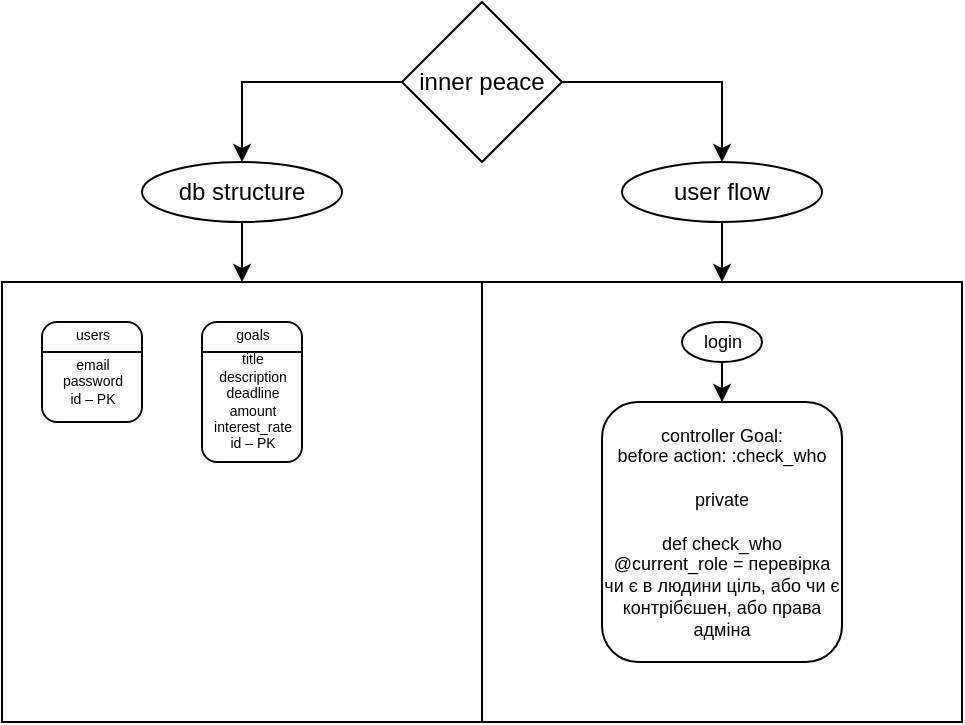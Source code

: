 <mxfile version="20.2.2" type="github">
  <diagram id="l12WZxI9vdgt3lipovmv" name="Page-1">
    <mxGraphModel dx="702" dy="475" grid="1" gridSize="10" guides="1" tooltips="1" connect="1" arrows="1" fold="1" page="1" pageScale="1" pageWidth="827" pageHeight="1169" math="0" shadow="0">
      <root>
        <mxCell id="0" />
        <mxCell id="1" parent="0" />
        <mxCell id="IOIMIJRpnjaaPmZjS5Qh-2" style="edgeStyle=orthogonalEdgeStyle;rounded=0;orthogonalLoop=1;jettySize=auto;html=1;" edge="1" parent="1" source="IOIMIJRpnjaaPmZjS5Qh-1">
          <mxGeometry relative="1" as="geometry">
            <mxPoint x="520" y="250" as="targetPoint" />
            <Array as="points">
              <mxPoint x="520" y="210" />
              <mxPoint x="520" y="240" />
            </Array>
          </mxGeometry>
        </mxCell>
        <mxCell id="IOIMIJRpnjaaPmZjS5Qh-1" value="inner peace" style="rhombus;whiteSpace=wrap;html=1;" vertex="1" parent="1">
          <mxGeometry x="360" y="170" width="80" height="80" as="geometry" />
        </mxCell>
        <mxCell id="IOIMIJRpnjaaPmZjS5Qh-3" style="edgeStyle=orthogonalEdgeStyle;rounded=0;orthogonalLoop=1;jettySize=auto;html=1;" edge="1" parent="1">
          <mxGeometry relative="1" as="geometry">
            <mxPoint x="280" y="250" as="targetPoint" />
            <mxPoint x="360" y="210" as="sourcePoint" />
            <Array as="points">
              <mxPoint x="280" y="210" />
            </Array>
          </mxGeometry>
        </mxCell>
        <mxCell id="IOIMIJRpnjaaPmZjS5Qh-20" style="edgeStyle=orthogonalEdgeStyle;rounded=0;orthogonalLoop=1;jettySize=auto;html=1;entryX=0.5;entryY=0;entryDx=0;entryDy=0;fontSize=7;" edge="1" parent="1" source="IOIMIJRpnjaaPmZjS5Qh-4" target="IOIMIJRpnjaaPmZjS5Qh-6">
          <mxGeometry relative="1" as="geometry" />
        </mxCell>
        <mxCell id="IOIMIJRpnjaaPmZjS5Qh-4" value="db structure" style="ellipse;whiteSpace=wrap;html=1;" vertex="1" parent="1">
          <mxGeometry x="230" y="250" width="100" height="30" as="geometry" />
        </mxCell>
        <mxCell id="IOIMIJRpnjaaPmZjS5Qh-8" style="edgeStyle=orthogonalEdgeStyle;rounded=0;orthogonalLoop=1;jettySize=auto;html=1;" edge="1" parent="1" source="IOIMIJRpnjaaPmZjS5Qh-5" target="IOIMIJRpnjaaPmZjS5Qh-7">
          <mxGeometry relative="1" as="geometry" />
        </mxCell>
        <mxCell id="IOIMIJRpnjaaPmZjS5Qh-5" value="user flow" style="ellipse;whiteSpace=wrap;html=1;" vertex="1" parent="1">
          <mxGeometry x="470" y="250" width="100" height="30" as="geometry" />
        </mxCell>
        <mxCell id="IOIMIJRpnjaaPmZjS5Qh-6" value="" style="rounded=0;whiteSpace=wrap;html=1;" vertex="1" parent="1">
          <mxGeometry x="160" y="310" width="240" height="220" as="geometry" />
        </mxCell>
        <mxCell id="IOIMIJRpnjaaPmZjS5Qh-7" value="" style="rounded=0;whiteSpace=wrap;html=1;" vertex="1" parent="1">
          <mxGeometry x="400" y="310" width="240" height="220" as="geometry" />
        </mxCell>
        <mxCell id="IOIMIJRpnjaaPmZjS5Qh-11" value="" style="rounded=1;whiteSpace=wrap;html=1;" vertex="1" parent="1">
          <mxGeometry x="180" y="330" width="50" height="50" as="geometry" />
        </mxCell>
        <mxCell id="IOIMIJRpnjaaPmZjS5Qh-12" value="" style="line;strokeWidth=1;html=1;" vertex="1" parent="1">
          <mxGeometry x="180" y="340" width="50" height="10" as="geometry" />
        </mxCell>
        <mxCell id="IOIMIJRpnjaaPmZjS5Qh-13" value="&lt;font style=&quot;font-size: 7px;&quot;&gt;users&lt;/font&gt;" style="text;html=1;resizable=0;autosize=1;align=center;verticalAlign=middle;points=[];fillColor=none;strokeColor=none;rounded=0;strokeWidth=0;" vertex="1" parent="1">
          <mxGeometry x="185" y="320" width="40" height="30" as="geometry" />
        </mxCell>
        <mxCell id="IOIMIJRpnjaaPmZjS5Qh-16" value="" style="rounded=1;whiteSpace=wrap;html=1;" vertex="1" parent="1">
          <mxGeometry x="260" y="330" width="50" height="70" as="geometry" />
        </mxCell>
        <mxCell id="IOIMIJRpnjaaPmZjS5Qh-17" value="" style="line;strokeWidth=1;html=1;" vertex="1" parent="1">
          <mxGeometry x="260" y="340" width="50" height="10" as="geometry" />
        </mxCell>
        <mxCell id="IOIMIJRpnjaaPmZjS5Qh-18" value="&lt;span style=&quot;font-size: 7px;&quot;&gt;goals&lt;/span&gt;" style="text;html=1;resizable=0;autosize=1;align=center;verticalAlign=middle;points=[];fillColor=none;strokeColor=none;rounded=0;strokeWidth=0;" vertex="1" parent="1">
          <mxGeometry x="265" y="320" width="40" height="30" as="geometry" />
        </mxCell>
        <mxCell id="IOIMIJRpnjaaPmZjS5Qh-19" value="email&lt;br&gt;password&lt;br&gt;id – PK" style="text;html=1;resizable=0;autosize=1;align=center;verticalAlign=middle;points=[];fillColor=none;strokeColor=none;rounded=0;fontSize=7;" vertex="1" parent="1">
          <mxGeometry x="180" y="340" width="50" height="40" as="geometry" />
        </mxCell>
        <mxCell id="IOIMIJRpnjaaPmZjS5Qh-21" value="title&lt;br&gt;description&lt;br&gt;deadline&lt;br&gt;amount&lt;br&gt;interest_rate&lt;br&gt;id – PK" style="text;html=1;resizable=0;autosize=1;align=center;verticalAlign=middle;points=[];fillColor=none;strokeColor=none;rounded=0;fontSize=7;" vertex="1" parent="1">
          <mxGeometry x="255" y="340" width="60" height="60" as="geometry" />
        </mxCell>
        <mxCell id="IOIMIJRpnjaaPmZjS5Qh-26" style="edgeStyle=orthogonalEdgeStyle;rounded=0;orthogonalLoop=1;jettySize=auto;html=1;entryX=0.5;entryY=0;entryDx=0;entryDy=0;fontSize=9;" edge="1" parent="1" source="IOIMIJRpnjaaPmZjS5Qh-22" target="IOIMIJRpnjaaPmZjS5Qh-27">
          <mxGeometry relative="1" as="geometry" />
        </mxCell>
        <mxCell id="IOIMIJRpnjaaPmZjS5Qh-22" value="" style="ellipse;whiteSpace=wrap;html=1;fontSize=5;strokeWidth=1;" vertex="1" parent="1">
          <mxGeometry x="500" y="330" width="40" height="20" as="geometry" />
        </mxCell>
        <mxCell id="IOIMIJRpnjaaPmZjS5Qh-23" value="&lt;font style=&quot;font-size: 9px;&quot;&gt;login&lt;/font&gt;" style="text;html=1;resizable=0;autosize=1;align=center;verticalAlign=middle;points=[];fillColor=none;strokeColor=none;rounded=0;fontSize=5;" vertex="1" parent="1">
          <mxGeometry x="500" y="330" width="40" height="20" as="geometry" />
        </mxCell>
        <mxCell id="IOIMIJRpnjaaPmZjS5Qh-27" value="&lt;font style=&quot;font-size: 9px;&quot;&gt;controller Goal:&lt;br&gt;before action: :check_who&lt;br&gt;&lt;br&gt;private&lt;br&gt;&lt;br&gt;def check_who&lt;br&gt;@current_role = перевірка чи є в людини ціль, або чи є контрібєшен, або права адміна&lt;/font&gt;" style="rounded=1;whiteSpace=wrap;html=1;fontSize=9;strokeWidth=1;" vertex="1" parent="1">
          <mxGeometry x="460" y="370" width="120" height="130" as="geometry" />
        </mxCell>
      </root>
    </mxGraphModel>
  </diagram>
</mxfile>

